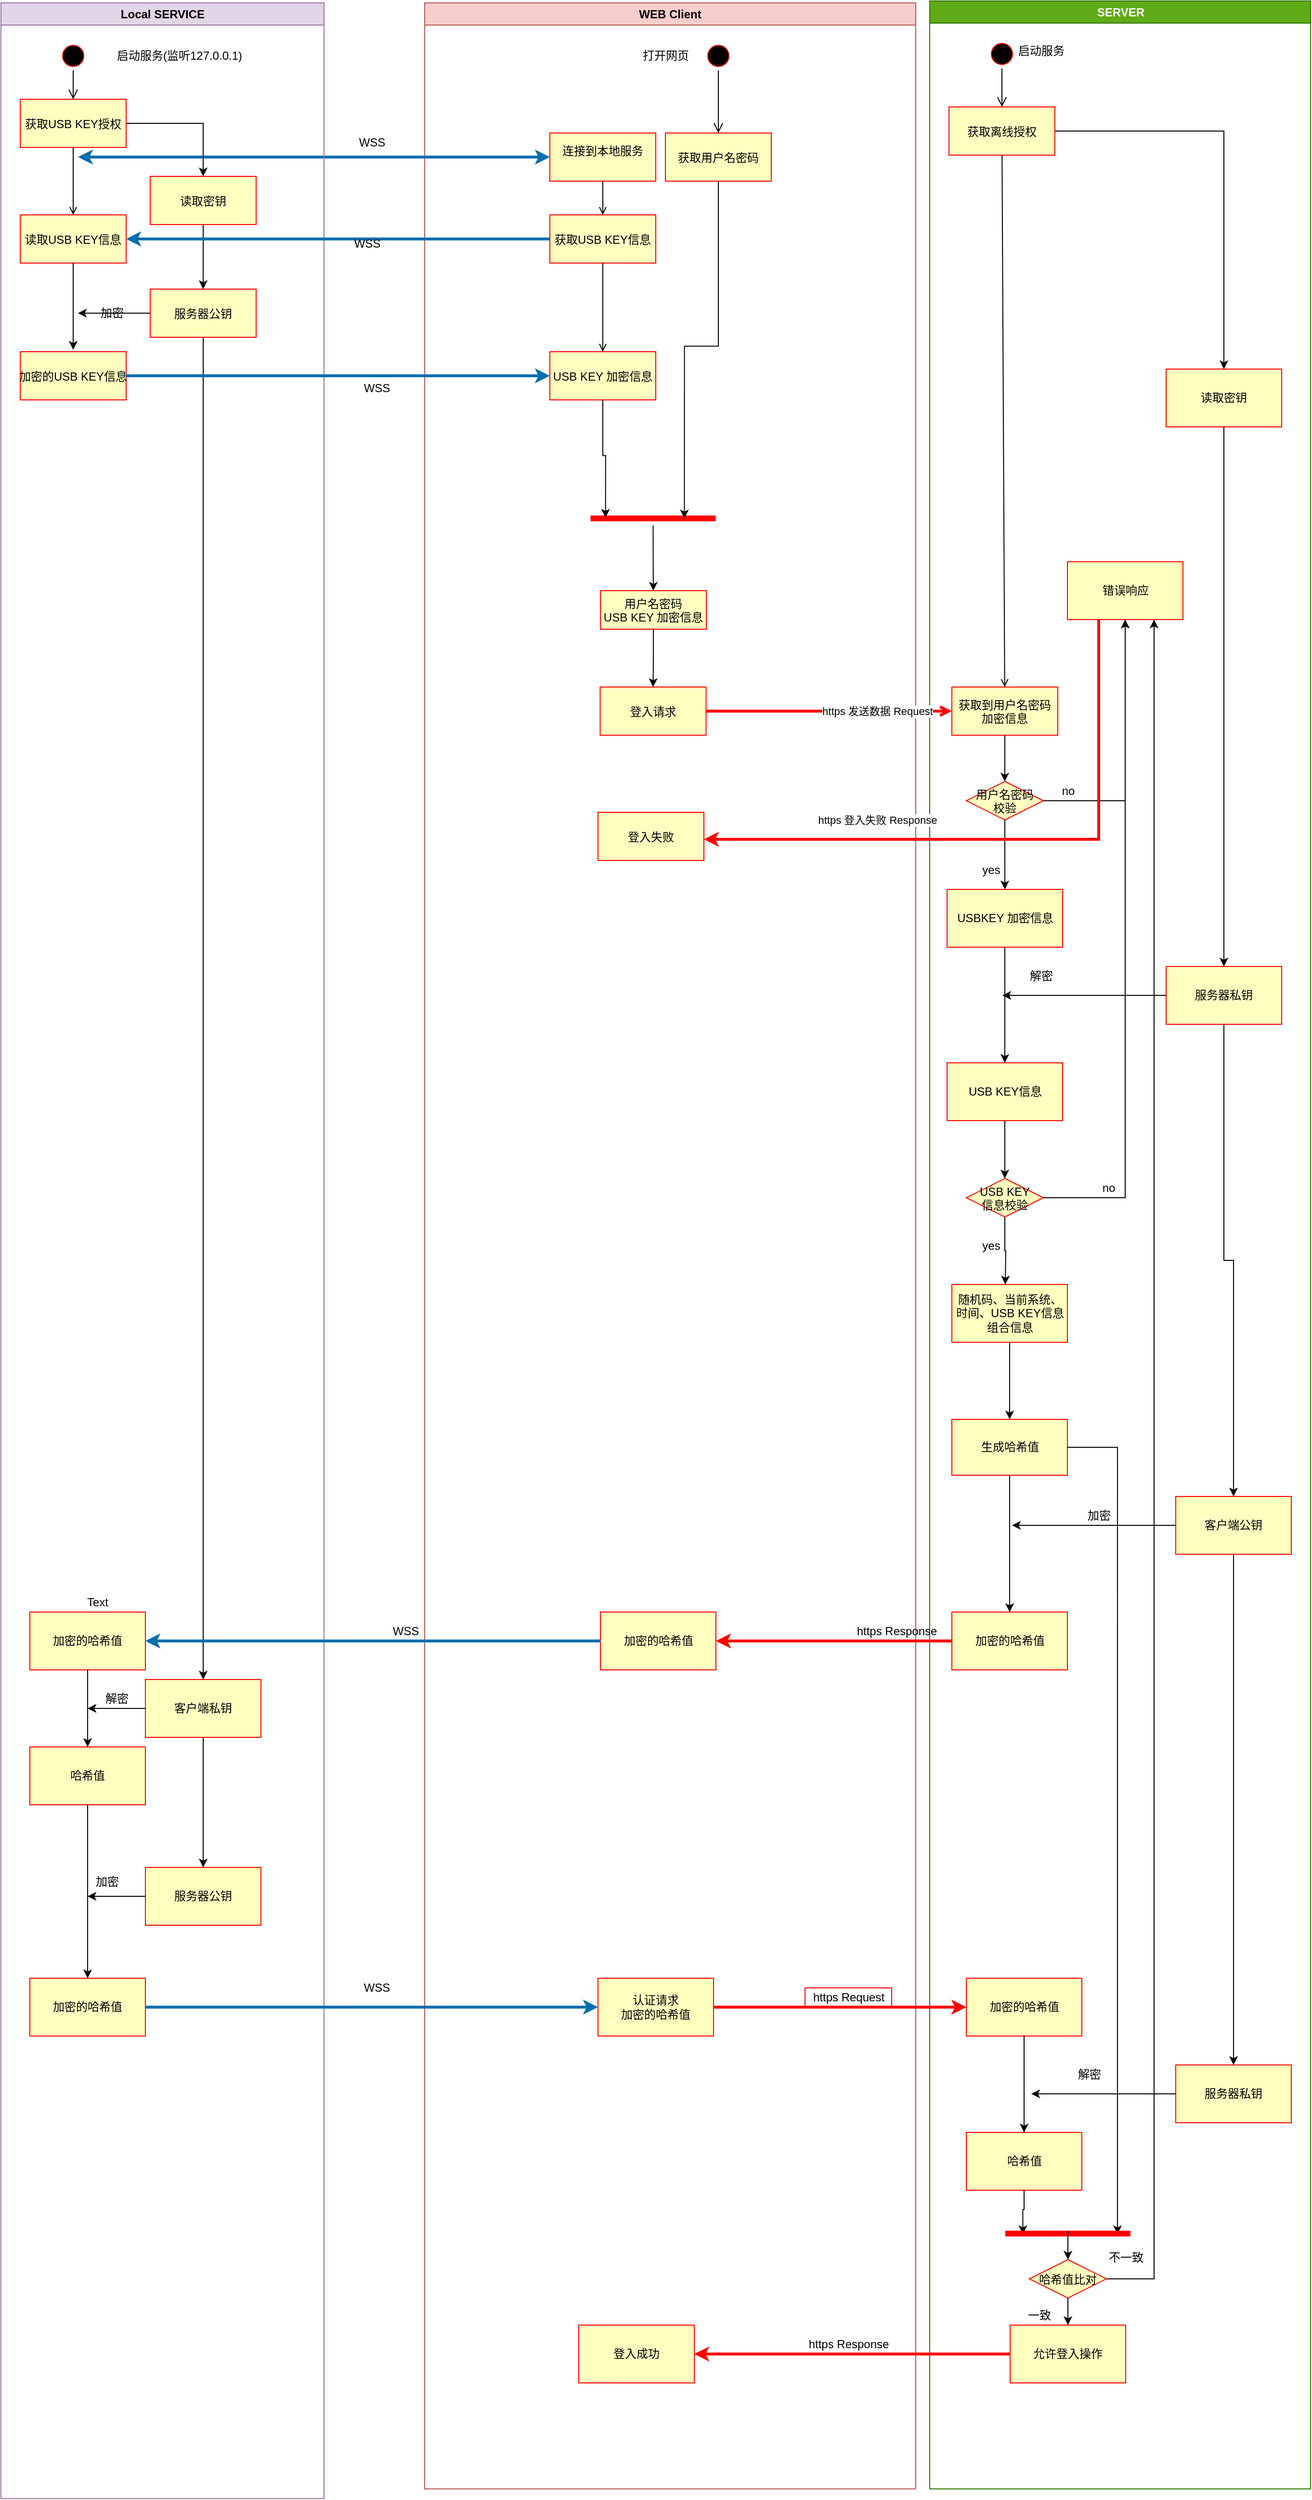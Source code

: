 <mxfile version="14.0.5" type="github">
  <diagram name="Page-1" id="e7e014a7-5840-1c2e-5031-d8a46d1fe8dd">
    <mxGraphModel dx="3764" dy="1345" grid="1" gridSize="10" guides="1" tooltips="1" connect="1" arrows="1" fold="1" page="1" pageScale="1" pageWidth="1169" pageHeight="826" background="#ffffff" math="0" shadow="0">
      <root>
        <mxCell id="0" />
        <mxCell id="1" parent="0" />
        <mxCell id="2" value="WEB Client" style="swimlane;whiteSpace=wrap;fillColor=#f8cecc;strokeColor=#b85450;" parent="1" vertex="1">
          <mxGeometry x="-80" y="130" width="510" height="2580" as="geometry" />
        </mxCell>
        <mxCell id="5" value="" style="ellipse;shape=startState;fillColor=#000000;strokeColor=#ff0000;" parent="2" vertex="1">
          <mxGeometry x="290" y="40" width="30" height="30" as="geometry" />
        </mxCell>
        <mxCell id="6" value="" style="edgeStyle=elbowEdgeStyle;elbow=horizontal;verticalAlign=bottom;endArrow=open;endSize=8;endFill=1;rounded=0;entryX=0.5;entryY=0;entryDx=0;entryDy=0;" parent="2" source="5" target="LwK9mLRY7cPpOhZQMhh7-83" edge="1">
          <mxGeometry x="200" y="40" as="geometry">
            <mxPoint x="215" y="110" as="targetPoint" />
          </mxGeometry>
        </mxCell>
        <mxCell id="LwK9mLRY7cPpOhZQMhh7-86" style="edgeStyle=orthogonalEdgeStyle;rounded=0;orthogonalLoop=1;jettySize=auto;html=1;exitX=0;exitY=0.5;exitDx=0;exitDy=0;startArrow=classic;startFill=1;fillColor=#1ba1e2;strokeColor=#006EAF;strokeWidth=3;" edge="1" parent="2" source="7">
          <mxGeometry relative="1" as="geometry">
            <mxPoint x="-360" y="160" as="targetPoint" />
          </mxGeometry>
        </mxCell>
        <mxCell id="7" value="连接到本地服务&#xa;" style="fillColor=#FFFFC0;strokeColor=#FF0000;" parent="2" vertex="1">
          <mxGeometry x="130" y="135" width="110" height="50" as="geometry" />
        </mxCell>
        <mxCell id="8" value="获取USB KEY信息" style="fillColor=#FFFFC0;strokeColor=#FF0000;" parent="2" vertex="1">
          <mxGeometry x="130" y="220" width="110" height="50" as="geometry" />
        </mxCell>
        <mxCell id="9" value="" style="endArrow=open;endFill=1;rounded=0;entryX=0.5;entryY=0;entryDx=0;entryDy=0;" parent="2" source="7" target="8" edge="1">
          <mxGeometry relative="1" as="geometry" />
        </mxCell>
        <mxCell id="10" value="USB KEY 加密信息" style="fillColor=#FFFFC0;strokeColor=#FF0000;" parent="2" vertex="1">
          <mxGeometry x="130" y="362" width="110" height="50" as="geometry" />
        </mxCell>
        <mxCell id="11" value="" style="endArrow=open;endFill=1;rounded=0" parent="2" source="8" target="10" edge="1">
          <mxGeometry relative="1" as="geometry" />
        </mxCell>
        <mxCell id="LwK9mLRY7cPpOhZQMhh7-80" value="打开网页" style="text;html=1;align=center;verticalAlign=middle;resizable=0;points=[];autosize=1;" vertex="1" parent="2">
          <mxGeometry x="220" y="45" width="60" height="20" as="geometry" />
        </mxCell>
        <mxCell id="LwK9mLRY7cPpOhZQMhh7-92" style="edgeStyle=orthogonalEdgeStyle;rounded=0;orthogonalLoop=1;jettySize=auto;html=1;entryX=0.5;entryY=0;entryDx=0;entryDy=0;" edge="1" parent="2" source="LwK9mLRY7cPpOhZQMhh7-82" target="LwK9mLRY7cPpOhZQMhh7-44">
          <mxGeometry relative="1" as="geometry" />
        </mxCell>
        <mxCell id="LwK9mLRY7cPpOhZQMhh7-82" value="" style="shape=line;strokeWidth=6;strokeColor=#ff0000;rotation=90;direction=south;" vertex="1" parent="2">
          <mxGeometry x="229.75" y="470" width="15" height="130" as="geometry" />
        </mxCell>
        <mxCell id="LwK9mLRY7cPpOhZQMhh7-84" style="edgeStyle=orthogonalEdgeStyle;rounded=0;orthogonalLoop=1;jettySize=auto;html=1;exitX=0.5;exitY=1;exitDx=0;exitDy=0;entryX=0.25;entryY=0.5;entryDx=0;entryDy=0;entryPerimeter=0;" edge="1" parent="2" source="LwK9mLRY7cPpOhZQMhh7-83" target="LwK9mLRY7cPpOhZQMhh7-82">
          <mxGeometry relative="1" as="geometry">
            <mxPoint x="280" y="530" as="targetPoint" />
          </mxGeometry>
        </mxCell>
        <mxCell id="LwK9mLRY7cPpOhZQMhh7-83" value="获取用户名密码" style="fillColor=#FFFFC0;strokeColor=#FF0000;" vertex="1" parent="2">
          <mxGeometry x="250" y="135" width="110" height="50" as="geometry" />
        </mxCell>
        <mxCell id="LwK9mLRY7cPpOhZQMhh7-136" style="edgeStyle=orthogonalEdgeStyle;rounded=0;orthogonalLoop=1;jettySize=auto;html=1;entryX=0.5;entryY=0;entryDx=0;entryDy=0;startArrow=none;startFill=0;" edge="1" parent="2" source="LwK9mLRY7cPpOhZQMhh7-44" target="LwK9mLRY7cPpOhZQMhh7-93">
          <mxGeometry relative="1" as="geometry" />
        </mxCell>
        <mxCell id="LwK9mLRY7cPpOhZQMhh7-44" value="用户名密码&#xa;USB KEY 加密信息" style="strokeColor=#FF0000;fillColor=#FFFFC0;" vertex="1" parent="2">
          <mxGeometry x="182.5" y="610" width="110" height="40" as="geometry" />
        </mxCell>
        <mxCell id="LwK9mLRY7cPpOhZQMhh7-93" value="登入请求" style="fillColor=#FFFFC0;strokeColor=#FF0000;" vertex="1" parent="2">
          <mxGeometry x="182.25" y="710" width="110" height="50" as="geometry" />
        </mxCell>
        <mxCell id="LwK9mLRY7cPpOhZQMhh7-91" style="edgeStyle=orthogonalEdgeStyle;rounded=0;orthogonalLoop=1;jettySize=auto;html=1;exitX=0.5;exitY=1;exitDx=0;exitDy=0;entryX=0.88;entryY=0.555;entryDx=0;entryDy=0;entryPerimeter=0;" edge="1" parent="2" source="10" target="LwK9mLRY7cPpOhZQMhh7-82">
          <mxGeometry relative="1" as="geometry">
            <mxPoint x="175" y="530" as="targetPoint" />
          </mxGeometry>
        </mxCell>
        <mxCell id="LwK9mLRY7cPpOhZQMhh7-142" value="登入失败" style="fillColor=#FFFFC0;strokeColor=#FF0000;" vertex="1" parent="2">
          <mxGeometry x="180" y="840" width="110" height="50" as="geometry" />
        </mxCell>
        <mxCell id="LwK9mLRY7cPpOhZQMhh7-162" value="加密的哈希值" style="whiteSpace=wrap;html=1;strokeColor=#ff0000;fillColor=#ffffc0;" vertex="1" parent="2">
          <mxGeometry x="182.5" y="1670" width="120" height="60" as="geometry" />
        </mxCell>
        <mxCell id="LwK9mLRY7cPpOhZQMhh7-183" value="认证请求&lt;br&gt;加密的哈希值" style="whiteSpace=wrap;html=1;strokeColor=#ff0000;fillColor=#ffffc0;" vertex="1" parent="2">
          <mxGeometry x="180" y="2050" width="120" height="60" as="geometry" />
        </mxCell>
        <mxCell id="LwK9mLRY7cPpOhZQMhh7-210" value="https Response" style="text;html=1;align=center;verticalAlign=middle;resizable=0;points=[];autosize=1;" vertex="1" parent="2">
          <mxGeometry x="390" y="2420" width="100" height="20" as="geometry" />
        </mxCell>
        <mxCell id="3" value="SERVER" style="swimlane;whiteSpace=wrap;fillColor=#60a917;strokeColor=#2D7600;fontColor=#ffffff;" parent="1" vertex="1">
          <mxGeometry x="444.5" y="128" width="395.5" height="2582" as="geometry" />
        </mxCell>
        <mxCell id="13" value="" style="ellipse;shape=startState;fillColor=#000000;strokeColor=#ff0000;" parent="3" vertex="1">
          <mxGeometry x="60" y="40" width="30" height="30" as="geometry" />
        </mxCell>
        <mxCell id="14" value="" style="edgeStyle=elbowEdgeStyle;elbow=horizontal;verticalAlign=bottom;endArrow=open;endSize=8;endFill=1;rounded=0" parent="3" source="13" target="15" edge="1">
          <mxGeometry x="40" y="20" as="geometry">
            <mxPoint x="55" y="90" as="targetPoint" />
          </mxGeometry>
        </mxCell>
        <mxCell id="LwK9mLRY7cPpOhZQMhh7-153" style="edgeStyle=orthogonalEdgeStyle;rounded=0;orthogonalLoop=1;jettySize=auto;html=1;entryX=0.5;entryY=0;entryDx=0;entryDy=0;startArrow=none;startFill=0;" edge="1" parent="3" source="15" target="LwK9mLRY7cPpOhZQMhh7-154">
          <mxGeometry relative="1" as="geometry" />
        </mxCell>
        <mxCell id="15" value="获取离线授权" style="fillColor=#FFFFC0;strokeColor=#FF0000;" parent="3" vertex="1">
          <mxGeometry x="20" y="110" width="110" height="50" as="geometry" />
        </mxCell>
        <mxCell id="LwK9mLRY7cPpOhZQMhh7-48" style="edgeStyle=orthogonalEdgeStyle;rounded=0;orthogonalLoop=1;jettySize=auto;html=1;exitX=0.5;exitY=1;exitDx=0;exitDy=0;entryX=0.5;entryY=0;entryDx=0;entryDy=0;" edge="1" parent="3" source="16" target="LwK9mLRY7cPpOhZQMhh7-47">
          <mxGeometry relative="1" as="geometry" />
        </mxCell>
        <mxCell id="16" value="获取到用户名密码&#xa;加密信息" style="fillColor=#FFFFC0;strokeColor=#FF0000;" parent="3" vertex="1">
          <mxGeometry x="23" y="712" width="110" height="50" as="geometry" />
        </mxCell>
        <mxCell id="17" value="" style="endArrow=open;endFill=1;rounded=0" parent="3" source="15" target="16" edge="1">
          <mxGeometry relative="1" as="geometry" />
        </mxCell>
        <mxCell id="LwK9mLRY7cPpOhZQMhh7-47" value="用户名密码&#xa;校验" style="rhombus;fillColor=#ffffc0;strokeColor=#ff0000;" vertex="1" parent="3">
          <mxGeometry x="38" y="810" width="80" height="40" as="geometry" />
        </mxCell>
        <mxCell id="LwK9mLRY7cPpOhZQMhh7-161" style="edgeStyle=orthogonalEdgeStyle;rounded=0;orthogonalLoop=1;jettySize=auto;html=1;entryX=0.5;entryY=0;entryDx=0;entryDy=0;startArrow=none;startFill=0;" edge="1" parent="3" source="LwK9mLRY7cPpOhZQMhh7-57" target="LwK9mLRY7cPpOhZQMhh7-70">
          <mxGeometry relative="1" as="geometry" />
        </mxCell>
        <mxCell id="LwK9mLRY7cPpOhZQMhh7-57" value="服务器私钥" style="whiteSpace=wrap;html=1;strokeColor=#ff0000;fillColor=#ffffc0;" vertex="1" parent="3">
          <mxGeometry x="245.5" y="1002" width="120" height="60" as="geometry" />
        </mxCell>
        <mxCell id="LwK9mLRY7cPpOhZQMhh7-61" style="edgeStyle=orthogonalEdgeStyle;rounded=0;orthogonalLoop=1;jettySize=auto;html=1;exitX=0.5;exitY=1;exitDx=0;exitDy=0;entryX=0.5;entryY=0;entryDx=0;entryDy=0;" edge="1" parent="3" source="LwK9mLRY7cPpOhZQMhh7-49" target="LwK9mLRY7cPpOhZQMhh7-60">
          <mxGeometry relative="1" as="geometry">
            <mxPoint x="78" y="1302" as="targetPoint" />
          </mxGeometry>
        </mxCell>
        <mxCell id="LwK9mLRY7cPpOhZQMhh7-53" value="" style="edgeStyle=orthogonalEdgeStyle;rounded=0;orthogonalLoop=1;jettySize=auto;html=1;" edge="1" parent="3" source="LwK9mLRY7cPpOhZQMhh7-47" target="LwK9mLRY7cPpOhZQMhh7-52">
          <mxGeometry relative="1" as="geometry" />
        </mxCell>
        <mxCell id="LwK9mLRY7cPpOhZQMhh7-56" value="no" style="text;html=1;align=center;verticalAlign=middle;resizable=0;points=[];autosize=1;" vertex="1" parent="3">
          <mxGeometry x="128.5" y="810" width="30" height="20" as="geometry" />
        </mxCell>
        <mxCell id="LwK9mLRY7cPpOhZQMhh7-70" value="客户端公钥" style="whiteSpace=wrap;html=1;strokeColor=#ff0000;fillColor=#ffffc0;" vertex="1" parent="3">
          <mxGeometry x="255.5" y="1552" width="120" height="60" as="geometry" />
        </mxCell>
        <mxCell id="LwK9mLRY7cPpOhZQMhh7-51" value="yes" style="text;html=1;align=center;verticalAlign=middle;resizable=0;points=[];autosize=1;" vertex="1" parent="3">
          <mxGeometry x="48.5" y="892" width="30" height="20" as="geometry" />
        </mxCell>
        <mxCell id="LwK9mLRY7cPpOhZQMhh7-60" value="USB KEY&#xa;信息校验" style="rhombus;fillColor=#ffffc0;strokeColor=#ff0000;" vertex="1" parent="3">
          <mxGeometry x="38" y="1222" width="80" height="40" as="geometry" />
        </mxCell>
        <mxCell id="LwK9mLRY7cPpOhZQMhh7-144" value="" style="edgeStyle=orthogonalEdgeStyle;rounded=0;orthogonalLoop=1;jettySize=auto;html=1;entryX=0.5;entryY=0;entryDx=0;entryDy=0;" edge="1" parent="3" source="LwK9mLRY7cPpOhZQMhh7-47" target="LwK9mLRY7cPpOhZQMhh7-146">
          <mxGeometry relative="1" as="geometry">
            <mxPoint x="522.5" y="978" as="sourcePoint" />
            <mxPoint x="522.5" y="1080" as="targetPoint" />
          </mxGeometry>
        </mxCell>
        <mxCell id="LwK9mLRY7cPpOhZQMhh7-49" value="USB KEY信息" style="whiteSpace=wrap;html=1;strokeColor=#ff0000;fillColor=#ffffc0;" vertex="1" parent="3">
          <mxGeometry x="18" y="1102" width="120" height="60" as="geometry" />
        </mxCell>
        <mxCell id="LwK9mLRY7cPpOhZQMhh7-147" style="edgeStyle=orthogonalEdgeStyle;rounded=0;orthogonalLoop=1;jettySize=auto;html=1;entryX=0.5;entryY=0;entryDx=0;entryDy=0;startArrow=none;startFill=0;" edge="1" parent="3" source="LwK9mLRY7cPpOhZQMhh7-146" target="LwK9mLRY7cPpOhZQMhh7-49">
          <mxGeometry relative="1" as="geometry">
            <mxPoint x="53.98" y="1094.12" as="targetPoint" />
          </mxGeometry>
        </mxCell>
        <mxCell id="LwK9mLRY7cPpOhZQMhh7-146" value="USBKEY 加密信息" style="whiteSpace=wrap;html=1;strokeColor=#ff0000;fillColor=#ffffc0;" vertex="1" parent="3">
          <mxGeometry x="18" y="922" width="120" height="60" as="geometry" />
        </mxCell>
        <mxCell id="LwK9mLRY7cPpOhZQMhh7-67" value="yes" style="text;html=1;align=center;verticalAlign=middle;resizable=0;points=[];autosize=1;" vertex="1" parent="3">
          <mxGeometry x="48.5" y="1282" width="30" height="20" as="geometry" />
        </mxCell>
        <mxCell id="LwK9mLRY7cPpOhZQMhh7-69" value="" style="edgeStyle=orthogonalEdgeStyle;rounded=0;orthogonalLoop=1;jettySize=auto;html=1;entryX=0.5;entryY=1;entryDx=0;entryDy=0;" edge="1" parent="3" source="LwK9mLRY7cPpOhZQMhh7-60" target="LwK9mLRY7cPpOhZQMhh7-52">
          <mxGeometry relative="1" as="geometry">
            <mxPoint x="237.971" y="1292" as="targetPoint" />
          </mxGeometry>
        </mxCell>
        <mxCell id="LwK9mLRY7cPpOhZQMhh7-157" style="edgeStyle=orthogonalEdgeStyle;rounded=0;orthogonalLoop=1;jettySize=auto;html=1;entryX=0.5;entryY=0;entryDx=0;entryDy=0;startArrow=none;startFill=0;" edge="1" parent="3" source="LwK9mLRY7cPpOhZQMhh7-151" target="LwK9mLRY7cPpOhZQMhh7-156">
          <mxGeometry relative="1" as="geometry" />
        </mxCell>
        <mxCell id="LwK9mLRY7cPpOhZQMhh7-151" value="随机码、当前系统、时间、USB KEY信息组合信息" style="whiteSpace=wrap;html=1;strokeColor=#ff0000;fillColor=#ffffc0;" vertex="1" parent="3">
          <mxGeometry x="23" y="1332" width="120" height="60" as="geometry" />
        </mxCell>
        <mxCell id="LwK9mLRY7cPpOhZQMhh7-155" style="edgeStyle=orthogonalEdgeStyle;rounded=0;orthogonalLoop=1;jettySize=auto;html=1;startArrow=none;startFill=0;" edge="1" parent="3" source="LwK9mLRY7cPpOhZQMhh7-154" target="LwK9mLRY7cPpOhZQMhh7-57">
          <mxGeometry relative="1" as="geometry" />
        </mxCell>
        <mxCell id="LwK9mLRY7cPpOhZQMhh7-154" value="读取密钥" style="whiteSpace=wrap;html=1;strokeColor=#ff0000;fillColor=#ffffc0;" vertex="1" parent="3">
          <mxGeometry x="245.5" y="382" width="120" height="60" as="geometry" />
        </mxCell>
        <mxCell id="LwK9mLRY7cPpOhZQMhh7-159" style="edgeStyle=orthogonalEdgeStyle;rounded=0;orthogonalLoop=1;jettySize=auto;html=1;entryX=0.5;entryY=0;entryDx=0;entryDy=0;startArrow=none;startFill=0;" edge="1" parent="3" source="LwK9mLRY7cPpOhZQMhh7-156" target="LwK9mLRY7cPpOhZQMhh7-73">
          <mxGeometry relative="1" as="geometry" />
        </mxCell>
        <mxCell id="LwK9mLRY7cPpOhZQMhh7-156" value="生成哈希值" style="whiteSpace=wrap;html=1;strokeColor=#ff0000;fillColor=#ffffc0;" vertex="1" parent="3">
          <mxGeometry x="23" y="1472" width="120" height="58" as="geometry" />
        </mxCell>
        <mxCell id="LwK9mLRY7cPpOhZQMhh7-73" value="加密的哈希值" style="whiteSpace=wrap;html=1;strokeColor=#ff0000;fillColor=#ffffc0;" vertex="1" parent="3">
          <mxGeometry x="23" y="1672" width="120" height="60" as="geometry" />
        </mxCell>
        <mxCell id="LwK9mLRY7cPpOhZQMhh7-186" value="加密的哈希值" style="whiteSpace=wrap;html=1;strokeColor=#ff0000;fillColor=#ffffc0;" vertex="1" parent="3">
          <mxGeometry x="38" y="2052" width="120" height="60" as="geometry" />
        </mxCell>
        <mxCell id="LwK9mLRY7cPpOhZQMhh7-190" value="服务器私钥" style="whiteSpace=wrap;html=1;strokeColor=#ff0000;fillColor=#ffffc0;" vertex="1" parent="3">
          <mxGeometry x="255.5" y="2142" width="120" height="60" as="geometry" />
        </mxCell>
        <mxCell id="LwK9mLRY7cPpOhZQMhh7-191" value="" style="edgeStyle=orthogonalEdgeStyle;rounded=0;orthogonalLoop=1;jettySize=auto;html=1;startArrow=none;startFill=0;" edge="1" parent="3" source="LwK9mLRY7cPpOhZQMhh7-70" target="LwK9mLRY7cPpOhZQMhh7-190">
          <mxGeometry relative="1" as="geometry" />
        </mxCell>
        <mxCell id="LwK9mLRY7cPpOhZQMhh7-196" style="edgeStyle=orthogonalEdgeStyle;rounded=0;orthogonalLoop=1;jettySize=auto;html=1;startArrow=none;startFill=0;entryX=0.104;entryY=0.462;entryDx=0;entryDy=0;entryPerimeter=0;" edge="1" parent="3" source="LwK9mLRY7cPpOhZQMhh7-156" target="LwK9mLRY7cPpOhZQMhh7-197">
          <mxGeometry relative="1" as="geometry">
            <mxPoint x="195.5" y="2492" as="targetPoint" />
            <Array as="points">
              <mxPoint x="195" y="1501" />
            </Array>
          </mxGeometry>
        </mxCell>
        <mxCell id="LwK9mLRY7cPpOhZQMhh7-203" value="一致" style="text;html=1;align=center;verticalAlign=middle;resizable=0;points=[];autosize=1;" vertex="1" parent="3">
          <mxGeometry x="93" y="2392" width="40" height="20" as="geometry" />
        </mxCell>
        <mxCell id="LwK9mLRY7cPpOhZQMhh7-207" value="不一致" style="text;html=1;align=center;verticalAlign=middle;resizable=0;points=[];autosize=1;" vertex="1" parent="3">
          <mxGeometry x="178" y="2332" width="50" height="20" as="geometry" />
        </mxCell>
        <mxCell id="LwK9mLRY7cPpOhZQMhh7-192" value="哈希值" style="whiteSpace=wrap;html=1;strokeColor=#ff0000;fillColor=#ffffc0;" vertex="1" parent="3">
          <mxGeometry x="38" y="2212" width="120" height="60" as="geometry" />
        </mxCell>
        <mxCell id="LwK9mLRY7cPpOhZQMhh7-198" style="edgeStyle=orthogonalEdgeStyle;rounded=0;orthogonalLoop=1;jettySize=auto;html=1;entryX=0.86;entryY=0.462;entryDx=0;entryDy=0;entryPerimeter=0;startArrow=none;startFill=0;" edge="1" parent="3" source="LwK9mLRY7cPpOhZQMhh7-192" target="LwK9mLRY7cPpOhZQMhh7-197">
          <mxGeometry relative="1" as="geometry" />
        </mxCell>
        <mxCell id="LwK9mLRY7cPpOhZQMhh7-193" value="" style="edgeStyle=orthogonalEdgeStyle;rounded=0;orthogonalLoop=1;jettySize=auto;html=1;startArrow=none;startFill=0;" edge="1" parent="3" source="LwK9mLRY7cPpOhZQMhh7-186" target="LwK9mLRY7cPpOhZQMhh7-192">
          <mxGeometry relative="1" as="geometry" />
        </mxCell>
        <mxCell id="LwK9mLRY7cPpOhZQMhh7-197" value="" style="shape=line;strokeWidth=6;strokeColor=#ff0000;rotation=90;direction=south;" vertex="1" parent="3">
          <mxGeometry x="136" y="2252" width="15" height="130" as="geometry" />
        </mxCell>
        <mxCell id="LwK9mLRY7cPpOhZQMhh7-200" style="edgeStyle=orthogonalEdgeStyle;rounded=0;orthogonalLoop=1;jettySize=auto;html=1;entryX=0.5;entryY=0;entryDx=0;entryDy=0;startArrow=none;startFill=0;exitX=0.491;exitY=0.614;exitDx=0;exitDy=0;exitPerimeter=0;" edge="1" parent="3" source="LwK9mLRY7cPpOhZQMhh7-197" target="LwK9mLRY7cPpOhZQMhh7-199">
          <mxGeometry relative="1" as="geometry" />
        </mxCell>
        <mxCell id="LwK9mLRY7cPpOhZQMhh7-199" value="哈希值比对" style="rhombus;fillColor=#ffffc0;strokeColor=#ff0000;" vertex="1" parent="3">
          <mxGeometry x="103.5" y="2344" width="80" height="40" as="geometry" />
        </mxCell>
        <mxCell id="LwK9mLRY7cPpOhZQMhh7-202" value="" style="edgeStyle=orthogonalEdgeStyle;rounded=0;orthogonalLoop=1;jettySize=auto;html=1;startArrow=none;startFill=0;" edge="1" parent="3" source="LwK9mLRY7cPpOhZQMhh7-199" target="LwK9mLRY7cPpOhZQMhh7-201">
          <mxGeometry relative="1" as="geometry" />
        </mxCell>
        <mxCell id="LwK9mLRY7cPpOhZQMhh7-201" value="允许登入操作" style="whiteSpace=wrap;html=1;strokeColor=#ff0000;fillColor=#ffffc0;" vertex="1" parent="3">
          <mxGeometry x="83.5" y="2412" width="120" height="60" as="geometry" />
        </mxCell>
        <mxCell id="LwK9mLRY7cPpOhZQMhh7-208" value="登入成功" style="whiteSpace=wrap;html=1;strokeColor=#ff0000;fillColor=#ffffc0;" vertex="1" parent="3">
          <mxGeometry x="-364.5" y="2412" width="120" height="60" as="geometry" />
        </mxCell>
        <mxCell id="LwK9mLRY7cPpOhZQMhh7-205" style="edgeStyle=orthogonalEdgeStyle;rounded=0;orthogonalLoop=1;jettySize=auto;html=1;entryX=0.75;entryY=1;entryDx=0;entryDy=0;startArrow=none;startFill=0;exitX=1;exitY=0.5;exitDx=0;exitDy=0;" edge="1" parent="3" source="LwK9mLRY7cPpOhZQMhh7-199" target="LwK9mLRY7cPpOhZQMhh7-52">
          <mxGeometry relative="1" as="geometry" />
        </mxCell>
        <mxCell id="LwK9mLRY7cPpOhZQMhh7-52" value="错误响应" style="whiteSpace=wrap;html=1;strokeColor=#ff0000;fillColor=#ffffc0;" vertex="1" parent="3">
          <mxGeometry x="143" y="582" width="120" height="60" as="geometry" />
        </mxCell>
        <mxCell id="LwK9mLRY7cPpOhZQMhh7-209" style="edgeStyle=orthogonalEdgeStyle;rounded=0;orthogonalLoop=1;jettySize=auto;html=1;entryX=1;entryY=0.5;entryDx=0;entryDy=0;startArrow=none;startFill=0;strokeColor=#FF0000;strokeWidth=3;exitX=0;exitY=0.5;exitDx=0;exitDy=0;" edge="1" parent="3" source="LwK9mLRY7cPpOhZQMhh7-201" target="LwK9mLRY7cPpOhZQMhh7-208">
          <mxGeometry relative="1" as="geometry" />
        </mxCell>
        <mxCell id="20" value="" style="endArrow=open;endFill=1;rounded=0;exitX=1;exitY=0.5;exitDx=0;exitDy=0;entryX=0;entryY=0.5;entryDx=0;entryDy=0;strokeColor=#FF0000;strokeWidth=3;" parent="1" source="LwK9mLRY7cPpOhZQMhh7-93" target="16" edge="1">
          <mxGeometry relative="1" as="geometry">
            <mxPoint x="460" y="536" as="targetPoint" />
          </mxGeometry>
        </mxCell>
        <mxCell id="LwK9mLRY7cPpOhZQMhh7-46" value="https 发送数据 Request" style="edgeLabel;html=1;align=center;verticalAlign=middle;resizable=0;points=[];" vertex="1" connectable="0" parent="20">
          <mxGeometry x="-0.265" relative="1" as="geometry">
            <mxPoint x="83.63" as="offset" />
          </mxGeometry>
        </mxCell>
        <mxCell id="LwK9mLRY7cPpOhZQMhh7-62" style="edgeStyle=orthogonalEdgeStyle;rounded=0;orthogonalLoop=1;jettySize=auto;html=1;strokeColor=#FF0000;strokeWidth=3;" edge="1" parent="1" source="LwK9mLRY7cPpOhZQMhh7-52">
          <mxGeometry relative="1" as="geometry">
            <mxPoint x="210" y="998" as="targetPoint" />
            <Array as="points">
              <mxPoint x="620" y="998" />
            </Array>
          </mxGeometry>
        </mxCell>
        <mxCell id="LwK9mLRY7cPpOhZQMhh7-63" value="https 登入失败 Response" style="edgeLabel;html=1;align=center;verticalAlign=middle;resizable=0;points=[];" vertex="1" connectable="0" parent="LwK9mLRY7cPpOhZQMhh7-62">
          <mxGeometry x="-0.344" y="-2" relative="1" as="geometry">
            <mxPoint x="-228" y="-2" as="offset" />
          </mxGeometry>
        </mxCell>
        <mxCell id="LwK9mLRY7cPpOhZQMhh7-71" style="edgeStyle=orthogonalEdgeStyle;rounded=0;orthogonalLoop=1;jettySize=auto;html=1;exitX=0;exitY=0.5;exitDx=0;exitDy=0;" edge="1" parent="1" source="LwK9mLRY7cPpOhZQMhh7-70">
          <mxGeometry relative="1" as="geometry">
            <mxPoint x="530" y="1710" as="targetPoint" />
          </mxGeometry>
        </mxCell>
        <mxCell id="LwK9mLRY7cPpOhZQMhh7-74" value="" style="edgeStyle=orthogonalEdgeStyle;rounded=0;orthogonalLoop=1;jettySize=auto;html=1;exitX=0.5;exitY=1;exitDx=0;exitDy=0;" edge="1" parent="1" source="LwK9mLRY7cPpOhZQMhh7-60">
          <mxGeometry relative="1" as="geometry">
            <mxPoint x="490" y="1440" as="sourcePoint" />
            <mxPoint x="523" y="1460" as="targetPoint" />
          </mxGeometry>
        </mxCell>
        <mxCell id="LwK9mLRY7cPpOhZQMhh7-81" value="启动服务" style="text;html=1;align=center;verticalAlign=middle;resizable=0;points=[];autosize=1;" vertex="1" parent="1">
          <mxGeometry x="530" y="170" width="60" height="20" as="geometry" />
        </mxCell>
        <mxCell id="LwK9mLRY7cPpOhZQMhh7-89" style="edgeStyle=orthogonalEdgeStyle;rounded=0;orthogonalLoop=1;jettySize=auto;html=1;" edge="1" parent="1" source="LwK9mLRY7cPpOhZQMhh7-41">
          <mxGeometry relative="1" as="geometry">
            <mxPoint x="-440" y="452" as="targetPoint" />
          </mxGeometry>
        </mxCell>
        <mxCell id="LwK9mLRY7cPpOhZQMhh7-94" value="Local SERVICE" style="swimlane;whiteSpace=wrap;fillColor=#e1d5e7;strokeColor=#9673a6;" vertex="1" parent="1">
          <mxGeometry x="-520" y="130" width="335.5" height="2590" as="geometry" />
        </mxCell>
        <mxCell id="LwK9mLRY7cPpOhZQMhh7-95" value="" style="ellipse;shape=startState;fillColor=#000000;strokeColor=#ff0000;" vertex="1" parent="LwK9mLRY7cPpOhZQMhh7-94">
          <mxGeometry x="60" y="40" width="30" height="30" as="geometry" />
        </mxCell>
        <mxCell id="LwK9mLRY7cPpOhZQMhh7-96" value="" style="edgeStyle=elbowEdgeStyle;elbow=horizontal;verticalAlign=bottom;endArrow=open;endSize=8;endFill=1;rounded=0" edge="1" parent="LwK9mLRY7cPpOhZQMhh7-94" source="LwK9mLRY7cPpOhZQMhh7-95" target="LwK9mLRY7cPpOhZQMhh7-97">
          <mxGeometry x="40" y="20" as="geometry">
            <mxPoint x="55" y="90" as="targetPoint" />
          </mxGeometry>
        </mxCell>
        <mxCell id="LwK9mLRY7cPpOhZQMhh7-132" style="edgeStyle=orthogonalEdgeStyle;rounded=0;orthogonalLoop=1;jettySize=auto;html=1;entryX=0.5;entryY=0;entryDx=0;entryDy=0;" edge="1" parent="LwK9mLRY7cPpOhZQMhh7-94" source="LwK9mLRY7cPpOhZQMhh7-97" target="LwK9mLRY7cPpOhZQMhh7-139">
          <mxGeometry relative="1" as="geometry" />
        </mxCell>
        <mxCell id="LwK9mLRY7cPpOhZQMhh7-97" value="获取USB KEY授权" style="fillColor=#FFFFC0;strokeColor=#FF0000;" vertex="1" parent="LwK9mLRY7cPpOhZQMhh7-94">
          <mxGeometry x="20" y="100" width="110" height="50" as="geometry" />
        </mxCell>
        <mxCell id="LwK9mLRY7cPpOhZQMhh7-100" value="" style="endArrow=open;endFill=1;rounded=0;entryX=0.5;entryY=0;entryDx=0;entryDy=0;" edge="1" parent="LwK9mLRY7cPpOhZQMhh7-94" source="LwK9mLRY7cPpOhZQMhh7-97" target="LwK9mLRY7cPpOhZQMhh7-131">
          <mxGeometry relative="1" as="geometry" />
        </mxCell>
        <mxCell id="LwK9mLRY7cPpOhZQMhh7-122" value="启动服务(监听127.0.0.1)" style="text;html=1;align=center;verticalAlign=middle;resizable=0;points=[];autosize=1;" vertex="1" parent="LwK9mLRY7cPpOhZQMhh7-94">
          <mxGeometry x="110" y="45" width="150" height="20" as="geometry" />
        </mxCell>
        <mxCell id="LwK9mLRY7cPpOhZQMhh7-41" value="服务器公钥" style="fillColor=#FFFFC0;strokeColor=#FF0000;" vertex="1" parent="LwK9mLRY7cPpOhZQMhh7-94">
          <mxGeometry x="155" y="297" width="110" height="50" as="geometry" />
        </mxCell>
        <mxCell id="LwK9mLRY7cPpOhZQMhh7-90" value="加密" style="text;html=1;align=center;verticalAlign=middle;resizable=0;points=[];autosize=1;" vertex="1" parent="LwK9mLRY7cPpOhZQMhh7-94">
          <mxGeometry x="95" y="312" width="40" height="20" as="geometry" />
        </mxCell>
        <mxCell id="LwK9mLRY7cPpOhZQMhh7-131" value="读取USB KEY信息" style="fillColor=#FFFFC0;strokeColor=#FF0000;" vertex="1" parent="LwK9mLRY7cPpOhZQMhh7-94">
          <mxGeometry x="20" y="220" width="110" height="50" as="geometry" />
        </mxCell>
        <mxCell id="LwK9mLRY7cPpOhZQMhh7-134" value="加密的USB KEY信息" style="fillColor=#FFFFC0;strokeColor=#FF0000;" vertex="1" parent="LwK9mLRY7cPpOhZQMhh7-94">
          <mxGeometry x="20" y="362" width="110" height="50" as="geometry" />
        </mxCell>
        <mxCell id="LwK9mLRY7cPpOhZQMhh7-140" style="edgeStyle=orthogonalEdgeStyle;rounded=0;orthogonalLoop=1;jettySize=auto;html=1;entryX=0.5;entryY=0;entryDx=0;entryDy=0;startArrow=none;startFill=0;" edge="1" parent="LwK9mLRY7cPpOhZQMhh7-94" source="LwK9mLRY7cPpOhZQMhh7-139" target="LwK9mLRY7cPpOhZQMhh7-41">
          <mxGeometry relative="1" as="geometry" />
        </mxCell>
        <mxCell id="LwK9mLRY7cPpOhZQMhh7-139" value="读取密钥" style="fillColor=#FFFFC0;strokeColor=#FF0000;" vertex="1" parent="LwK9mLRY7cPpOhZQMhh7-94">
          <mxGeometry x="155" y="180" width="110" height="50" as="geometry" />
        </mxCell>
        <mxCell id="LwK9mLRY7cPpOhZQMhh7-165" value="加密的哈希值" style="whiteSpace=wrap;html=1;strokeColor=#ff0000;fillColor=#ffffc0;" vertex="1" parent="LwK9mLRY7cPpOhZQMhh7-94">
          <mxGeometry x="30" y="1670" width="120" height="60" as="geometry" />
        </mxCell>
        <mxCell id="LwK9mLRY7cPpOhZQMhh7-177" style="edgeStyle=orthogonalEdgeStyle;rounded=0;orthogonalLoop=1;jettySize=auto;html=1;entryX=0.5;entryY=0;entryDx=0;entryDy=0;startArrow=none;startFill=0;" edge="1" parent="LwK9mLRY7cPpOhZQMhh7-94" source="LwK9mLRY7cPpOhZQMhh7-168" target="LwK9mLRY7cPpOhZQMhh7-176">
          <mxGeometry relative="1" as="geometry" />
        </mxCell>
        <mxCell id="LwK9mLRY7cPpOhZQMhh7-168" value="客户端私钥" style="whiteSpace=wrap;html=1;strokeColor=#ff0000;fillColor=#ffffc0;" vertex="1" parent="LwK9mLRY7cPpOhZQMhh7-94">
          <mxGeometry x="150" y="1740" width="120" height="60" as="geometry" />
        </mxCell>
        <mxCell id="LwK9mLRY7cPpOhZQMhh7-167" style="edgeStyle=orthogonalEdgeStyle;rounded=0;orthogonalLoop=1;jettySize=auto;html=1;startArrow=none;startFill=0;entryX=0.5;entryY=0;entryDx=0;entryDy=0;" edge="1" parent="LwK9mLRY7cPpOhZQMhh7-94" source="LwK9mLRY7cPpOhZQMhh7-41" target="LwK9mLRY7cPpOhZQMhh7-168">
          <mxGeometry relative="1" as="geometry">
            <mxPoint x="205" y="1590" as="targetPoint" />
          </mxGeometry>
        </mxCell>
        <mxCell id="LwK9mLRY7cPpOhZQMhh7-176" value="服务器公钥" style="whiteSpace=wrap;html=1;strokeColor=#ff0000;fillColor=#ffffc0;" vertex="1" parent="LwK9mLRY7cPpOhZQMhh7-94">
          <mxGeometry x="150" y="1935" width="120" height="60" as="geometry" />
        </mxCell>
        <mxCell id="LwK9mLRY7cPpOhZQMhh7-178" value="加密的哈希值" style="whiteSpace=wrap;html=1;strokeColor=#ff0000;fillColor=#ffffc0;" vertex="1" parent="LwK9mLRY7cPpOhZQMhh7-94">
          <mxGeometry x="30" y="2050" width="120" height="60" as="geometry" />
        </mxCell>
        <mxCell id="LwK9mLRY7cPpOhZQMhh7-88" value="WSS" style="text;html=1;align=center;verticalAlign=middle;resizable=0;points=[];autosize=1;" vertex="1" parent="1">
          <mxGeometry x="-155" y="265" width="40" height="20" as="geometry" />
        </mxCell>
        <mxCell id="LwK9mLRY7cPpOhZQMhh7-127" style="edgeStyle=orthogonalEdgeStyle;rounded=0;orthogonalLoop=1;jettySize=auto;html=1;entryX=1;entryY=0.5;entryDx=0;entryDy=0;fillColor=#1ba1e2;strokeColor=#006EAF;strokeWidth=3;" edge="1" parent="1" source="8" target="LwK9mLRY7cPpOhZQMhh7-131">
          <mxGeometry relative="1" as="geometry">
            <mxPoint x="-450" y="395" as="targetPoint" />
          </mxGeometry>
        </mxCell>
        <mxCell id="LwK9mLRY7cPpOhZQMhh7-128" value="WSS" style="text;html=1;align=center;verticalAlign=middle;resizable=0;points=[];autosize=1;" vertex="1" parent="1">
          <mxGeometry x="-160" y="370" width="40" height="20" as="geometry" />
        </mxCell>
        <mxCell id="LwK9mLRY7cPpOhZQMhh7-129" value="" style="endArrow=classic;html=1;entryX=0;entryY=0.5;entryDx=0;entryDy=0;exitX=1;exitY=0.5;exitDx=0;exitDy=0;fillColor=#1ba1e2;strokeColor=#006EAF;strokeWidth=3;" edge="1" parent="1" source="LwK9mLRY7cPpOhZQMhh7-134" target="10">
          <mxGeometry width="50" height="50" relative="1" as="geometry">
            <mxPoint x="-450" y="540" as="sourcePoint" />
            <mxPoint y="480" as="targetPoint" />
          </mxGeometry>
        </mxCell>
        <mxCell id="LwK9mLRY7cPpOhZQMhh7-130" value="WSS" style="text;html=1;align=center;verticalAlign=middle;resizable=0;points=[];autosize=1;" vertex="1" parent="1">
          <mxGeometry x="-150" y="520" width="40" height="20" as="geometry" />
        </mxCell>
        <mxCell id="LwK9mLRY7cPpOhZQMhh7-133" style="edgeStyle=orthogonalEdgeStyle;rounded=0;orthogonalLoop=1;jettySize=auto;html=1;" edge="1" parent="1" source="LwK9mLRY7cPpOhZQMhh7-131">
          <mxGeometry relative="1" as="geometry">
            <mxPoint x="-445" y="490" as="targetPoint" />
          </mxGeometry>
        </mxCell>
        <mxCell id="LwK9mLRY7cPpOhZQMhh7-148" style="edgeStyle=orthogonalEdgeStyle;rounded=0;orthogonalLoop=1;jettySize=auto;html=1;startArrow=none;startFill=0;" edge="1" parent="1" source="LwK9mLRY7cPpOhZQMhh7-57">
          <mxGeometry relative="1" as="geometry">
            <mxPoint x="520" y="1160" as="targetPoint" />
          </mxGeometry>
        </mxCell>
        <mxCell id="LwK9mLRY7cPpOhZQMhh7-149" value="解密" style="text;html=1;align=center;verticalAlign=middle;resizable=0;points=[];autosize=1;" vertex="1" parent="1">
          <mxGeometry x="540" y="1130" width="40" height="20" as="geometry" />
        </mxCell>
        <mxCell id="LwK9mLRY7cPpOhZQMhh7-150" value="no" style="text;html=1;align=center;verticalAlign=middle;resizable=0;points=[];autosize=1;" vertex="1" parent="1">
          <mxGeometry x="615" y="1350" width="30" height="20" as="geometry" />
        </mxCell>
        <mxCell id="LwK9mLRY7cPpOhZQMhh7-160" value="加密" style="text;html=1;align=center;verticalAlign=middle;resizable=0;points=[];autosize=1;" vertex="1" parent="1">
          <mxGeometry x="600" y="1690" width="40" height="20" as="geometry" />
        </mxCell>
        <mxCell id="LwK9mLRY7cPpOhZQMhh7-163" value="" style="edgeStyle=orthogonalEdgeStyle;rounded=0;orthogonalLoop=1;jettySize=auto;html=1;startArrow=none;startFill=0;strokeColor=#FF0000;strokeWidth=3;" edge="1" parent="1" source="LwK9mLRY7cPpOhZQMhh7-73" target="LwK9mLRY7cPpOhZQMhh7-162">
          <mxGeometry relative="1" as="geometry" />
        </mxCell>
        <mxCell id="LwK9mLRY7cPpOhZQMhh7-164" value="https Response" style="text;html=1;align=center;verticalAlign=middle;resizable=0;points=[];autosize=1;" vertex="1" parent="1">
          <mxGeometry x="360" y="1810" width="100" height="20" as="geometry" />
        </mxCell>
        <mxCell id="LwK9mLRY7cPpOhZQMhh7-166" value="" style="edgeStyle=orthogonalEdgeStyle;rounded=0;orthogonalLoop=1;jettySize=auto;html=1;startArrow=none;startFill=0;fillColor=#1ba1e2;strokeColor=#006EAF;strokeWidth=3;" edge="1" parent="1" source="LwK9mLRY7cPpOhZQMhh7-162" target="LwK9mLRY7cPpOhZQMhh7-165">
          <mxGeometry relative="1" as="geometry" />
        </mxCell>
        <mxCell id="LwK9mLRY7cPpOhZQMhh7-170" value="Text" style="text;html=1;align=center;verticalAlign=middle;resizable=0;points=[];autosize=1;" vertex="1" parent="1">
          <mxGeometry x="-440" y="1780" width="40" height="20" as="geometry" />
        </mxCell>
        <mxCell id="LwK9mLRY7cPpOhZQMhh7-179" style="edgeStyle=orthogonalEdgeStyle;rounded=0;orthogonalLoop=1;jettySize=auto;html=1;entryX=0.5;entryY=0;entryDx=0;entryDy=0;startArrow=none;startFill=0;" edge="1" parent="1" source="LwK9mLRY7cPpOhZQMhh7-171" target="LwK9mLRY7cPpOhZQMhh7-178">
          <mxGeometry relative="1" as="geometry" />
        </mxCell>
        <mxCell id="LwK9mLRY7cPpOhZQMhh7-171" value="哈希值" style="whiteSpace=wrap;html=1;strokeColor=#ff0000;fillColor=#ffffc0;" vertex="1" parent="1">
          <mxGeometry x="-490" y="1940" width="120" height="60" as="geometry" />
        </mxCell>
        <mxCell id="LwK9mLRY7cPpOhZQMhh7-172" value="" style="edgeStyle=orthogonalEdgeStyle;curved=1;rounded=0;orthogonalLoop=1;jettySize=auto;html=1;startArrow=none;startFill=0;" edge="1" parent="1" source="LwK9mLRY7cPpOhZQMhh7-165" target="LwK9mLRY7cPpOhZQMhh7-171">
          <mxGeometry relative="1" as="geometry" />
        </mxCell>
        <mxCell id="LwK9mLRY7cPpOhZQMhh7-174" style="edgeStyle=orthogonalEdgeStyle;curved=1;rounded=0;orthogonalLoop=1;jettySize=auto;html=1;startArrow=none;startFill=0;" edge="1" parent="1" source="LwK9mLRY7cPpOhZQMhh7-168">
          <mxGeometry relative="1" as="geometry">
            <mxPoint x="-430" y="1900" as="targetPoint" />
          </mxGeometry>
        </mxCell>
        <mxCell id="LwK9mLRY7cPpOhZQMhh7-175" value="解密" style="text;html=1;align=center;verticalAlign=middle;resizable=0;points=[];autosize=1;" vertex="1" parent="1">
          <mxGeometry x="-420" y="1880" width="40" height="20" as="geometry" />
        </mxCell>
        <mxCell id="LwK9mLRY7cPpOhZQMhh7-180" style="edgeStyle=orthogonalEdgeStyle;rounded=0;orthogonalLoop=1;jettySize=auto;html=1;exitX=0;exitY=0.5;exitDx=0;exitDy=0;startArrow=none;startFill=0;" edge="1" parent="1" source="LwK9mLRY7cPpOhZQMhh7-176">
          <mxGeometry relative="1" as="geometry">
            <mxPoint x="-430" y="2095" as="targetPoint" />
          </mxGeometry>
        </mxCell>
        <mxCell id="LwK9mLRY7cPpOhZQMhh7-181" value="加密" style="text;html=1;align=center;verticalAlign=middle;resizable=0;points=[];autosize=1;" vertex="1" parent="1">
          <mxGeometry x="-430" y="2070" width="40" height="20" as="geometry" />
        </mxCell>
        <mxCell id="LwK9mLRY7cPpOhZQMhh7-182" value="WSS" style="text;html=1;align=center;verticalAlign=middle;resizable=0;points=[];autosize=1;" vertex="1" parent="1">
          <mxGeometry x="-120" y="1810" width="40" height="20" as="geometry" />
        </mxCell>
        <mxCell id="LwK9mLRY7cPpOhZQMhh7-184" value="" style="edgeStyle=orthogonalEdgeStyle;rounded=0;orthogonalLoop=1;jettySize=auto;html=1;startArrow=none;startFill=0;fillColor=#1ba1e2;strokeColor=#006EAF;strokeWidth=3;" edge="1" parent="1" source="LwK9mLRY7cPpOhZQMhh7-178" target="LwK9mLRY7cPpOhZQMhh7-183">
          <mxGeometry relative="1" as="geometry" />
        </mxCell>
        <mxCell id="LwK9mLRY7cPpOhZQMhh7-185" value="WSS" style="text;html=1;align=center;verticalAlign=middle;resizable=0;points=[];autosize=1;" vertex="1" parent="1">
          <mxGeometry x="-150" y="2180" width="40" height="20" as="geometry" />
        </mxCell>
        <mxCell id="LwK9mLRY7cPpOhZQMhh7-187" value="" style="edgeStyle=orthogonalEdgeStyle;rounded=0;orthogonalLoop=1;jettySize=auto;html=1;startArrow=none;startFill=0;strokeColor=#FF0000;strokeWidth=3;" edge="1" parent="1" source="LwK9mLRY7cPpOhZQMhh7-183" target="LwK9mLRY7cPpOhZQMhh7-186">
          <mxGeometry relative="1" as="geometry" />
        </mxCell>
        <mxCell id="LwK9mLRY7cPpOhZQMhh7-188" value="https Request" style="text;html=1;align=center;verticalAlign=middle;resizable=0;points=[];autosize=1;strokeColor=#FF0000;" vertex="1" parent="1">
          <mxGeometry x="315" y="2190" width="90" height="20" as="geometry" />
        </mxCell>
        <mxCell id="LwK9mLRY7cPpOhZQMhh7-194" style="edgeStyle=orthogonalEdgeStyle;rounded=0;orthogonalLoop=1;jettySize=auto;html=1;startArrow=none;startFill=0;" edge="1" parent="1" source="LwK9mLRY7cPpOhZQMhh7-190">
          <mxGeometry relative="1" as="geometry">
            <mxPoint x="550.0" y="2300" as="targetPoint" />
          </mxGeometry>
        </mxCell>
        <mxCell id="LwK9mLRY7cPpOhZQMhh7-195" value="解密" style="text;html=1;align=center;verticalAlign=middle;resizable=0;points=[];autosize=1;" vertex="1" parent="1">
          <mxGeometry x="590" y="2270" width="40" height="20" as="geometry" />
        </mxCell>
      </root>
    </mxGraphModel>
  </diagram>
</mxfile>
